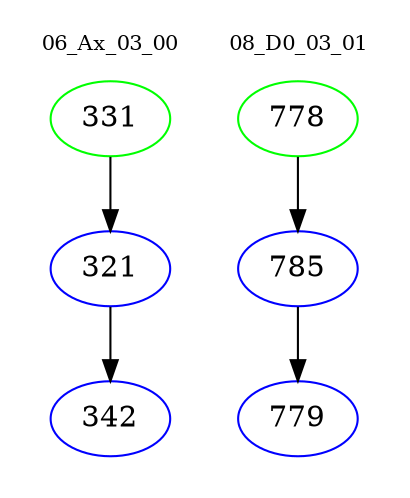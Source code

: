 digraph{
subgraph cluster_0 {
color = white
label = "06_Ax_03_00";
fontsize=10;
T0_331 [label="331", color="green"]
T0_331 -> T0_321 [color="black"]
T0_321 [label="321", color="blue"]
T0_321 -> T0_342 [color="black"]
T0_342 [label="342", color="blue"]
}
subgraph cluster_1 {
color = white
label = "08_D0_03_01";
fontsize=10;
T1_778 [label="778", color="green"]
T1_778 -> T1_785 [color="black"]
T1_785 [label="785", color="blue"]
T1_785 -> T1_779 [color="black"]
T1_779 [label="779", color="blue"]
}
}
